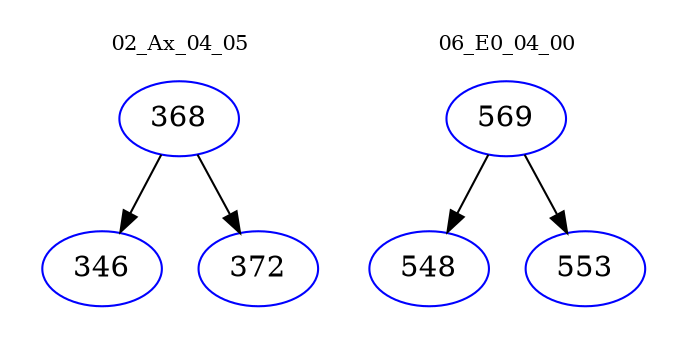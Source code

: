 digraph{
subgraph cluster_0 {
color = white
label = "02_Ax_04_05";
fontsize=10;
T0_368 [label="368", color="blue"]
T0_368 -> T0_346 [color="black"]
T0_346 [label="346", color="blue"]
T0_368 -> T0_372 [color="black"]
T0_372 [label="372", color="blue"]
}
subgraph cluster_1 {
color = white
label = "06_E0_04_00";
fontsize=10;
T1_569 [label="569", color="blue"]
T1_569 -> T1_548 [color="black"]
T1_548 [label="548", color="blue"]
T1_569 -> T1_553 [color="black"]
T1_553 [label="553", color="blue"]
}
}
